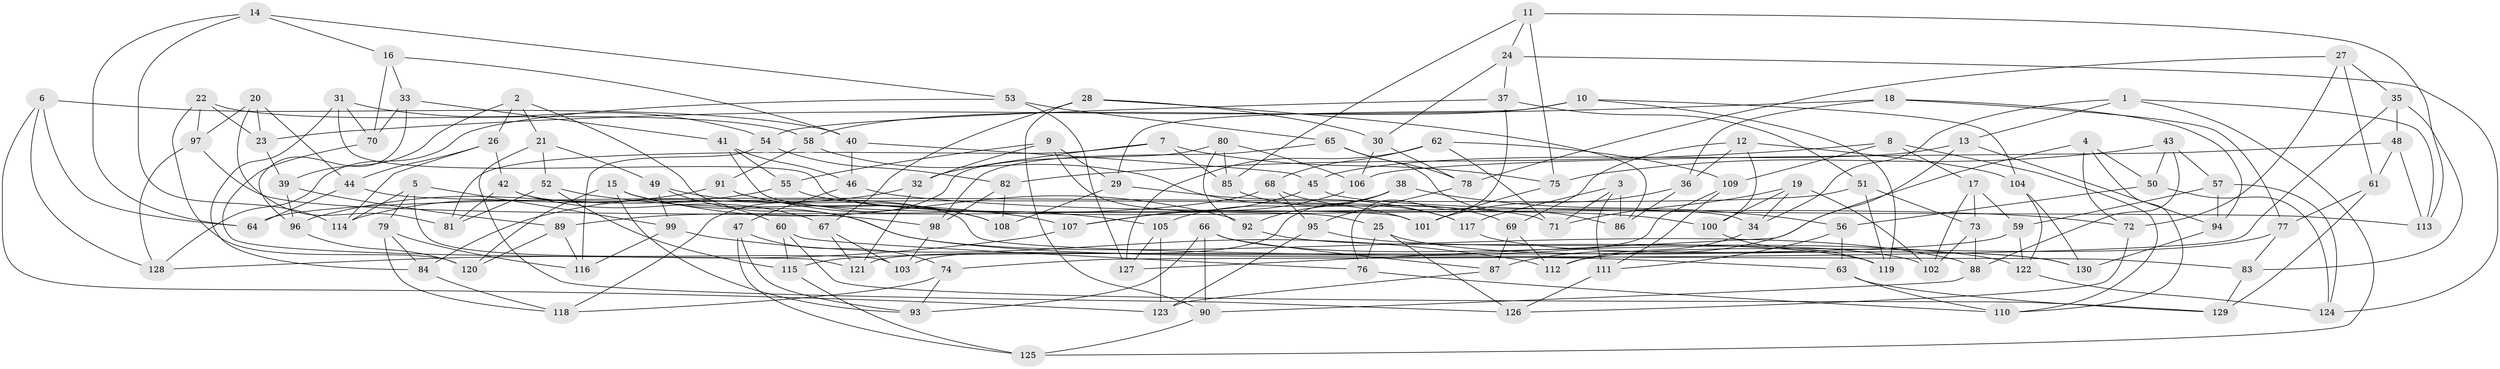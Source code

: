 // coarse degree distribution, {6: 0.10256410256410256, 10: 0.10256410256410256, 7: 0.1282051282051282, 8: 0.15384615384615385, 4: 0.23076923076923078, 15: 0.02564102564102564, 9: 0.07692307692307693, 13: 0.05128205128205128, 11: 0.02564102564102564, 3: 0.02564102564102564, 12: 0.05128205128205128, 5: 0.02564102564102564}
// Generated by graph-tools (version 1.1) at 2025/20/03/04/25 18:20:48]
// undirected, 130 vertices, 260 edges
graph export_dot {
graph [start="1"]
  node [color=gray90,style=filled];
  1;
  2;
  3;
  4;
  5;
  6;
  7;
  8;
  9;
  10;
  11;
  12;
  13;
  14;
  15;
  16;
  17;
  18;
  19;
  20;
  21;
  22;
  23;
  24;
  25;
  26;
  27;
  28;
  29;
  30;
  31;
  32;
  33;
  34;
  35;
  36;
  37;
  38;
  39;
  40;
  41;
  42;
  43;
  44;
  45;
  46;
  47;
  48;
  49;
  50;
  51;
  52;
  53;
  54;
  55;
  56;
  57;
  58;
  59;
  60;
  61;
  62;
  63;
  64;
  65;
  66;
  67;
  68;
  69;
  70;
  71;
  72;
  73;
  74;
  75;
  76;
  77;
  78;
  79;
  80;
  81;
  82;
  83;
  84;
  85;
  86;
  87;
  88;
  89;
  90;
  91;
  92;
  93;
  94;
  95;
  96;
  97;
  98;
  99;
  100;
  101;
  102;
  103;
  104;
  105;
  106;
  107;
  108;
  109;
  110;
  111;
  112;
  113;
  114;
  115;
  116;
  117;
  118;
  119;
  120;
  121;
  122;
  123;
  124;
  125;
  126;
  127;
  128;
  129;
  130;
  1 -- 34;
  1 -- 13;
  1 -- 113;
  1 -- 125;
  2 -- 63;
  2 -- 21;
  2 -- 39;
  2 -- 26;
  3 -- 71;
  3 -- 111;
  3 -- 117;
  3 -- 86;
  4 -- 110;
  4 -- 72;
  4 -- 127;
  4 -- 50;
  5 -- 103;
  5 -- 79;
  5 -- 99;
  5 -- 114;
  6 -- 64;
  6 -- 40;
  6 -- 123;
  6 -- 128;
  7 -- 81;
  7 -- 75;
  7 -- 32;
  7 -- 85;
  8 -- 82;
  8 -- 110;
  8 -- 109;
  8 -- 17;
  9 -- 55;
  9 -- 29;
  9 -- 32;
  9 -- 25;
  10 -- 29;
  10 -- 119;
  10 -- 58;
  10 -- 104;
  11 -- 24;
  11 -- 75;
  11 -- 113;
  11 -- 85;
  12 -- 69;
  12 -- 104;
  12 -- 36;
  12 -- 100;
  13 -- 45;
  13 -- 94;
  13 -- 87;
  14 -- 64;
  14 -- 53;
  14 -- 16;
  14 -- 114;
  15 -- 120;
  15 -- 93;
  15 -- 88;
  15 -- 92;
  16 -- 70;
  16 -- 40;
  16 -- 33;
  17 -- 102;
  17 -- 59;
  17 -- 73;
  18 -- 36;
  18 -- 77;
  18 -- 23;
  18 -- 94;
  19 -- 34;
  19 -- 102;
  19 -- 71;
  19 -- 100;
  20 -- 81;
  20 -- 23;
  20 -- 97;
  20 -- 44;
  21 -- 52;
  21 -- 49;
  21 -- 126;
  22 -- 120;
  22 -- 97;
  22 -- 58;
  22 -- 23;
  23 -- 39;
  24 -- 124;
  24 -- 30;
  24 -- 37;
  25 -- 126;
  25 -- 130;
  25 -- 76;
  26 -- 42;
  26 -- 44;
  26 -- 114;
  27 -- 72;
  27 -- 78;
  27 -- 35;
  27 -- 61;
  28 -- 90;
  28 -- 86;
  28 -- 30;
  28 -- 67;
  29 -- 117;
  29 -- 108;
  30 -- 78;
  30 -- 106;
  31 -- 34;
  31 -- 70;
  31 -- 84;
  31 -- 54;
  32 -- 84;
  32 -- 121;
  33 -- 41;
  33 -- 70;
  33 -- 96;
  34 -- 112;
  35 -- 48;
  35 -- 74;
  35 -- 83;
  36 -- 101;
  36 -- 86;
  37 -- 51;
  37 -- 76;
  37 -- 54;
  38 -- 103;
  38 -- 56;
  38 -- 105;
  38 -- 92;
  39 -- 96;
  39 -- 89;
  40 -- 46;
  40 -- 45;
  41 -- 101;
  41 -- 55;
  41 -- 46;
  42 -- 67;
  42 -- 81;
  42 -- 83;
  43 -- 57;
  43 -- 50;
  43 -- 75;
  43 -- 88;
  44 -- 71;
  44 -- 64;
  45 -- 113;
  45 -- 107;
  46 -- 47;
  46 -- 72;
  47 -- 125;
  47 -- 93;
  47 -- 74;
  48 -- 106;
  48 -- 113;
  48 -- 61;
  49 -- 108;
  49 -- 99;
  49 -- 60;
  50 -- 124;
  50 -- 56;
  51 -- 64;
  51 -- 73;
  51 -- 119;
  52 -- 115;
  52 -- 81;
  52 -- 107;
  53 -- 65;
  53 -- 127;
  53 -- 128;
  54 -- 116;
  54 -- 82;
  55 -- 100;
  55 -- 96;
  56 -- 63;
  56 -- 111;
  57 -- 94;
  57 -- 59;
  57 -- 124;
  58 -- 101;
  58 -- 91;
  59 -- 122;
  59 -- 115;
  60 -- 115;
  60 -- 129;
  60 -- 76;
  61 -- 77;
  61 -- 129;
  62 -- 109;
  62 -- 71;
  62 -- 127;
  62 -- 68;
  63 -- 110;
  63 -- 129;
  65 -- 78;
  65 -- 98;
  65 -- 86;
  66 -- 102;
  66 -- 87;
  66 -- 90;
  66 -- 93;
  67 -- 121;
  67 -- 103;
  68 -- 69;
  68 -- 89;
  68 -- 95;
  69 -- 87;
  69 -- 112;
  70 -- 121;
  72 -- 126;
  73 -- 102;
  73 -- 88;
  74 -- 118;
  74 -- 93;
  75 -- 101;
  76 -- 110;
  77 -- 83;
  77 -- 112;
  78 -- 95;
  79 -- 118;
  79 -- 84;
  79 -- 116;
  80 -- 85;
  80 -- 106;
  80 -- 92;
  80 -- 118;
  82 -- 108;
  82 -- 98;
  83 -- 129;
  84 -- 118;
  85 -- 117;
  87 -- 123;
  88 -- 90;
  89 -- 120;
  89 -- 116;
  90 -- 125;
  91 -- 114;
  91 -- 108;
  91 -- 105;
  92 -- 119;
  94 -- 130;
  95 -- 122;
  95 -- 123;
  96 -- 120;
  97 -- 98;
  97 -- 128;
  98 -- 103;
  99 -- 112;
  99 -- 116;
  100 -- 119;
  104 -- 122;
  104 -- 130;
  105 -- 127;
  105 -- 123;
  106 -- 107;
  107 -- 128;
  109 -- 121;
  109 -- 111;
  111 -- 126;
  115 -- 125;
  117 -- 130;
  122 -- 124;
}
